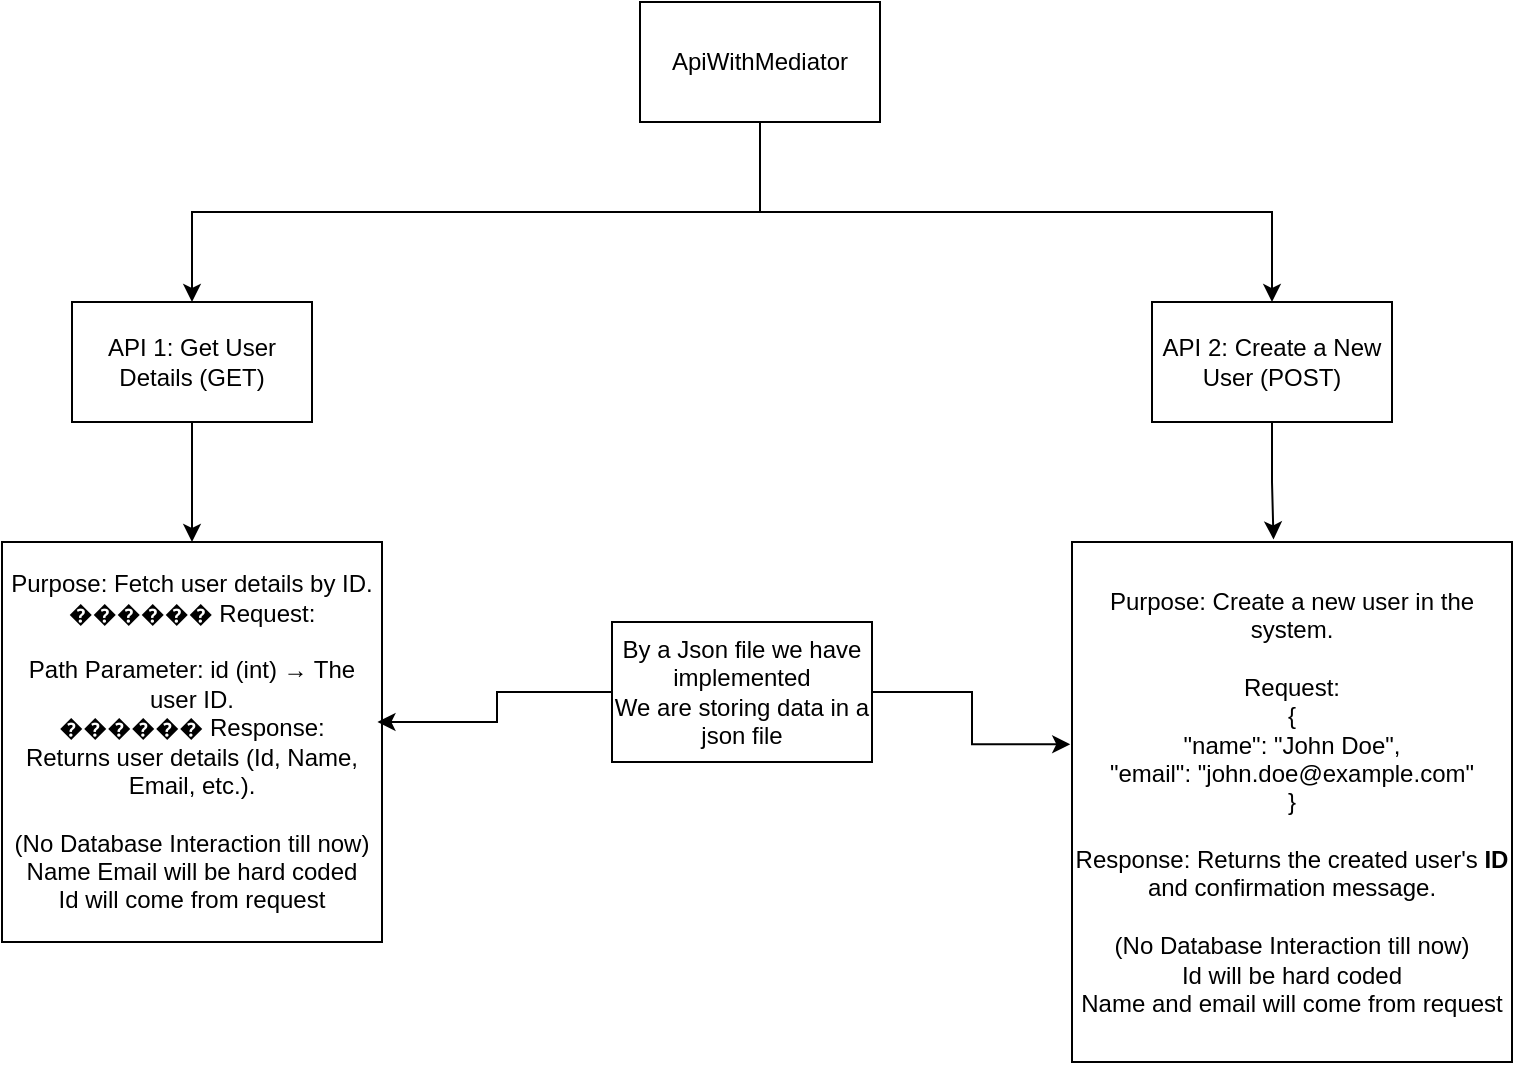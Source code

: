 <mxfile version="26.1.0">
  <diagram name="Page-1" id="L-AMOS_6mg5YGkrAmRkT">
    <mxGraphModel dx="1050" dy="530" grid="1" gridSize="10" guides="1" tooltips="1" connect="1" arrows="1" fold="1" page="1" pageScale="1" pageWidth="827" pageHeight="1169" math="0" shadow="0">
      <root>
        <mxCell id="0" />
        <mxCell id="1" parent="0" />
        <mxCell id="VNmZGIhfpruyRfDYdHoN-4" style="edgeStyle=orthogonalEdgeStyle;rounded=0;orthogonalLoop=1;jettySize=auto;html=1;exitX=0.5;exitY=1;exitDx=0;exitDy=0;" parent="1" source="VNmZGIhfpruyRfDYdHoN-1" target="VNmZGIhfpruyRfDYdHoN-2" edge="1">
          <mxGeometry relative="1" as="geometry" />
        </mxCell>
        <mxCell id="VNmZGIhfpruyRfDYdHoN-6" style="edgeStyle=orthogonalEdgeStyle;rounded=0;orthogonalLoop=1;jettySize=auto;html=1;exitX=0.5;exitY=1;exitDx=0;exitDy=0;" parent="1" source="VNmZGIhfpruyRfDYdHoN-1" target="VNmZGIhfpruyRfDYdHoN-3" edge="1">
          <mxGeometry relative="1" as="geometry" />
        </mxCell>
        <mxCell id="VNmZGIhfpruyRfDYdHoN-1" value="ApiWithMediator" style="rounded=0;whiteSpace=wrap;html=1;" parent="1" vertex="1">
          <mxGeometry x="414" y="90" width="120" height="60" as="geometry" />
        </mxCell>
        <mxCell id="VNmZGIhfpruyRfDYdHoN-8" style="edgeStyle=orthogonalEdgeStyle;rounded=0;orthogonalLoop=1;jettySize=auto;html=1;exitX=0.5;exitY=1;exitDx=0;exitDy=0;entryX=0.5;entryY=0;entryDx=0;entryDy=0;" parent="1" source="VNmZGIhfpruyRfDYdHoN-2" target="VNmZGIhfpruyRfDYdHoN-7" edge="1">
          <mxGeometry relative="1" as="geometry" />
        </mxCell>
        <mxCell id="VNmZGIhfpruyRfDYdHoN-2" value="API 1: Get User Details (GET)" style="rounded=0;whiteSpace=wrap;html=1;" parent="1" vertex="1">
          <mxGeometry x="130" y="240" width="120" height="60" as="geometry" />
        </mxCell>
        <mxCell id="VNmZGIhfpruyRfDYdHoN-3" value="API 2: Create a New User (POST)" style="rounded=0;whiteSpace=wrap;html=1;" parent="1" vertex="1">
          <mxGeometry x="670" y="240" width="120" height="60" as="geometry" />
        </mxCell>
        <mxCell id="VNmZGIhfpruyRfDYdHoN-7" value="&lt;div&gt;Purpose: Fetch user details by ID.&lt;/div&gt;&lt;div&gt;������ Request:&lt;/div&gt;&lt;div&gt;&lt;br&gt;&lt;/div&gt;&lt;div&gt;Path Parameter: id (int) → The user ID.&lt;/div&gt;&lt;div&gt;������ Response:&lt;/div&gt;&lt;div&gt;Returns user details (Id, Name, Email, etc.).&lt;br&gt;&lt;br&gt;(No Database Interaction till now)&lt;br&gt;Name Email will be hard coded&lt;br&gt;Id will come from request&lt;/div&gt;" style="rounded=0;whiteSpace=wrap;html=1;" parent="1" vertex="1">
          <mxGeometry x="95" y="360" width="190" height="200" as="geometry" />
        </mxCell>
        <mxCell id="VNmZGIhfpruyRfDYdHoN-9" value="Purpose: Create a new user in the system.&lt;div&gt;&lt;br&gt;Request:&lt;br&gt;&lt;span class=&quot;hljs-punctuation&quot;&gt;{&lt;/span&gt;&lt;br&gt;  &lt;span class=&quot;hljs-attr&quot;&gt;&quot;name&quot;&lt;/span&gt;&lt;span class=&quot;hljs-punctuation&quot;&gt;:&lt;/span&gt; &lt;span class=&quot;hljs-string&quot;&gt;&quot;John Doe&quot;&lt;/span&gt;&lt;span class=&quot;hljs-punctuation&quot;&gt;,&lt;/span&gt;&lt;br&gt;  &lt;span class=&quot;hljs-attr&quot;&gt;&quot;email&quot;&lt;/span&gt;&lt;span class=&quot;hljs-punctuation&quot;&gt;:&lt;/span&gt; &lt;span class=&quot;hljs-string&quot;&gt;&quot;john.doe@example.com&quot;&lt;/span&gt;&lt;br&gt;&lt;span class=&quot;hljs-punctuation&quot;&gt;}&lt;br&gt;&lt;br&gt;Response:&amp;nbsp;&lt;/span&gt;&lt;span style=&quot;background-color: transparent; color: light-dark(rgb(0, 0, 0), rgb(255, 255, 255));&quot;&gt;Returns the created user&#39;s &lt;/span&gt;&lt;strong style=&quot;background-color: transparent; color: light-dark(rgb(0, 0, 0), rgb(255, 255, 255));&quot; data-end=&quot;1157&quot; data-start=&quot;1151&quot;&gt;ID&lt;/strong&gt;&lt;span style=&quot;background-color: transparent; color: light-dark(rgb(0, 0, 0), rgb(255, 255, 255));&quot;&gt; and confirmation message.&lt;br&gt;&lt;br&gt;&lt;/span&gt;(No Database Interaction till now)&lt;br&gt;Id will be hard coded&lt;br&gt;Name and email will come from request&lt;span style=&quot;background-color: transparent; color: light-dark(rgb(0, 0, 0), rgb(255, 255, 255));&quot;&gt;&lt;/span&gt;&lt;/div&gt;" style="rounded=0;whiteSpace=wrap;html=1;" parent="1" vertex="1">
          <mxGeometry x="630" y="360" width="220" height="260" as="geometry" />
        </mxCell>
        <mxCell id="VNmZGIhfpruyRfDYdHoN-10" style="edgeStyle=orthogonalEdgeStyle;rounded=0;orthogonalLoop=1;jettySize=auto;html=1;exitX=0.5;exitY=1;exitDx=0;exitDy=0;entryX=0.458;entryY=-0.005;entryDx=0;entryDy=0;entryPerimeter=0;" parent="1" source="VNmZGIhfpruyRfDYdHoN-3" target="VNmZGIhfpruyRfDYdHoN-9" edge="1">
          <mxGeometry relative="1" as="geometry" />
        </mxCell>
        <mxCell id="8_f0b-k_V9dRFYTsKgMv-2" style="edgeStyle=orthogonalEdgeStyle;rounded=0;orthogonalLoop=1;jettySize=auto;html=1;exitX=0;exitY=0.5;exitDx=0;exitDy=0;entryX=0.988;entryY=0.45;entryDx=0;entryDy=0;entryPerimeter=0;" edge="1" parent="1" source="8_f0b-k_V9dRFYTsKgMv-1" target="VNmZGIhfpruyRfDYdHoN-7">
          <mxGeometry relative="1" as="geometry">
            <mxPoint x="290" y="450" as="targetPoint" />
          </mxGeometry>
        </mxCell>
        <mxCell id="8_f0b-k_V9dRFYTsKgMv-1" value="By a Json file we have implemented&lt;br&gt;We are storing data in a json file" style="rounded=0;whiteSpace=wrap;html=1;" vertex="1" parent="1">
          <mxGeometry x="400" y="400" width="130" height="70" as="geometry" />
        </mxCell>
        <mxCell id="8_f0b-k_V9dRFYTsKgMv-3" style="edgeStyle=orthogonalEdgeStyle;rounded=0;orthogonalLoop=1;jettySize=auto;html=1;exitX=1;exitY=0.5;exitDx=0;exitDy=0;entryX=-0.004;entryY=0.389;entryDx=0;entryDy=0;entryPerimeter=0;" edge="1" parent="1" source="8_f0b-k_V9dRFYTsKgMv-1" target="VNmZGIhfpruyRfDYdHoN-9">
          <mxGeometry relative="1" as="geometry" />
        </mxCell>
      </root>
    </mxGraphModel>
  </diagram>
</mxfile>
